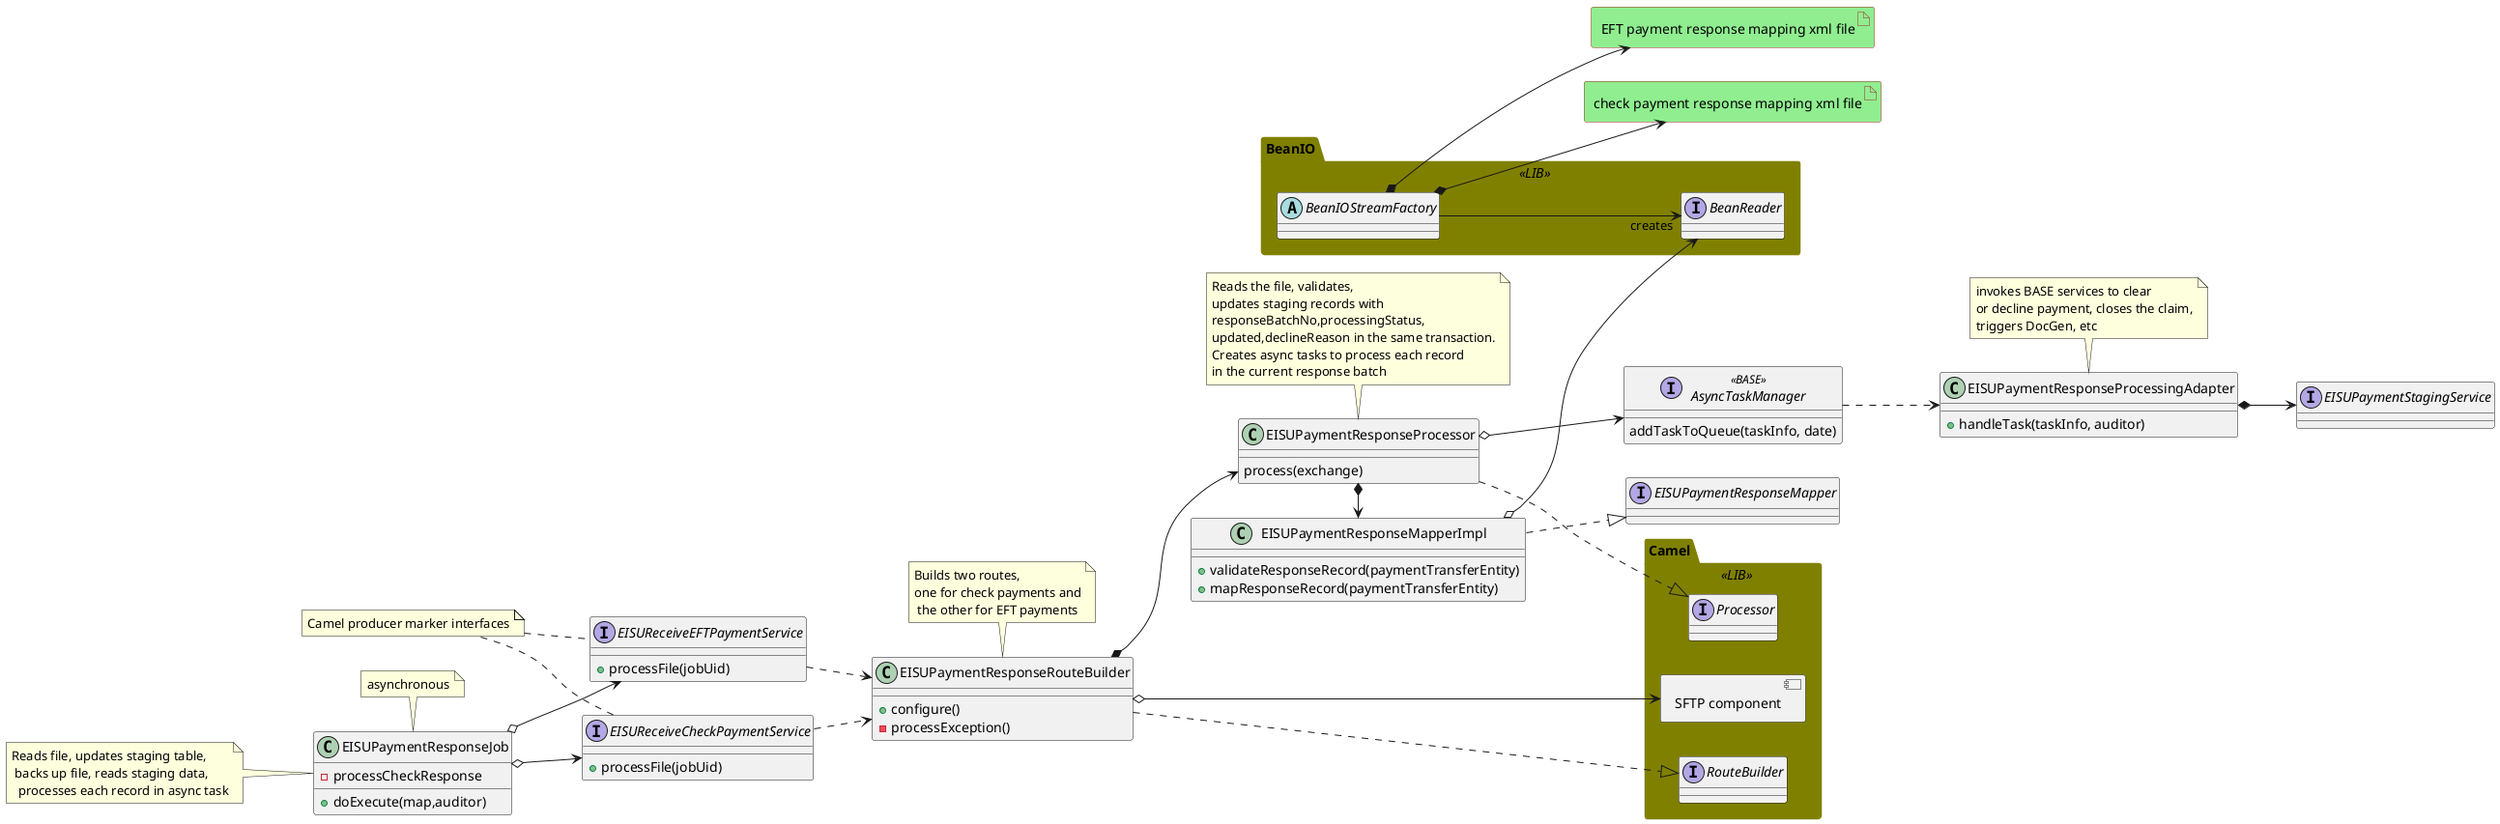 @startuml
allowmixing

left to right direction



skinparam package {
  BackgroundColor<<LIB>> olive
  BorderColor<<LIB>> olive
}

skinparam artifact {
  BackgroundColor lightgreen
  BorderColor brown
}


interface EISUPaymentStagingService


class EISUPaymentResponseJob {
+doExecute(map,auditor)
-processCheckResponse
}
note "asynchronous" as S
S . EISUPaymentResponseJob

note as PR
Reads file, updates staging table,
 backs up file, reads staging data,
  processes each record in async task
end note

PR .. EISUPaymentResponseJob

EISUPaymentResponseJob o--> EISUReceiveCheckPaymentService
EISUPaymentResponseJob o--> EISUReceiveEFTPaymentService


interface EISUReceiveCheckPaymentService {
+processFile(jobUid)
}

note "Camel producer marker interfaces" as P
P .. EISUReceiveCheckPaymentService
P . EISUReceiveEFTPaymentService

interface EISUReceiveEFTPaymentService {
+processFile(jobUid)
}

EISUReceiveCheckPaymentService ..> EISUPaymentResponseRouteBuilder
EISUReceiveEFTPaymentService ..> EISUPaymentResponseRouteBuilder

package Camel <<LIB>> {
component "SFTP component"
interface RouteBuilder
interface Processor
}


class EISUPaymentResponseRouteBuilder {
+configure()
-processException()
}

note as B
 Builds two routes,
 one for check payments and
  the other for EFT payments
end note
B . EISUPaymentResponseRouteBuilder

EISUPaymentResponseRouteBuilder ..|> RouteBuilder
EISUPaymentResponseRouteBuilder *--> EISUPaymentResponseProcessor
EISUPaymentResponseRouteBuilder o--> "SFTP component"





interface EISUPaymentResponseMapper {

}

class EISUPaymentResponseMapperImpl {
+validateResponseRecord(paymentTransferEntity)
+mapResponseRecord(paymentTransferEntity)
}


EISUPaymentResponseMapperImpl ..|>  EISUPaymentResponseMapper


class EISUPaymentResponseProcessor{
process(exchange)
}

note as PRP
 Reads the file, validates,
 updates staging records with
 responseBatchNo,processingStatus,
 updated,declineReason in the same transaction.
 Creates async tasks to process each record
 in the current response batch
end note

PRP . EISUPaymentResponseProcessor

interface AsyncTaskManager<<BASE>> {
addTaskToQueue(taskInfo, date)
}

EISUPaymentResponseProcessor o--> AsyncTaskManager

class EISUPaymentResponseProcessingAdapter {
+handleTask(taskInfo, auditor)
}

EISUPaymentResponseProcessingAdapter *--> EISUPaymentStagingService

note as PRA
 invokes BASE services to clear
 or decline payment, closes the claim,
 triggers DocGen, etc
end note

PRA . EISUPaymentResponseProcessingAdapter

AsyncTaskManager ..> EISUPaymentResponseProcessingAdapter

EISUPaymentResponseProcessor ..|> Processor



EISUPaymentResponseProcessor *-> EISUPaymentResponseMapperImpl

package BeanIO <<LIB>> {
abstract class BeanIOStreamFactory
interface BeanReader


BeanIOStreamFactory --> "creates" BeanReader
}

artifact "EFT payment response mapping xml file"
artifact "check payment response mapping xml file"


BeanIOStreamFactory *-->  "EFT payment response mapping xml file"
BeanIOStreamFactory *--> "check payment response mapping xml file"


EISUPaymentResponseMapperImpl o--> BeanReader





@enduml